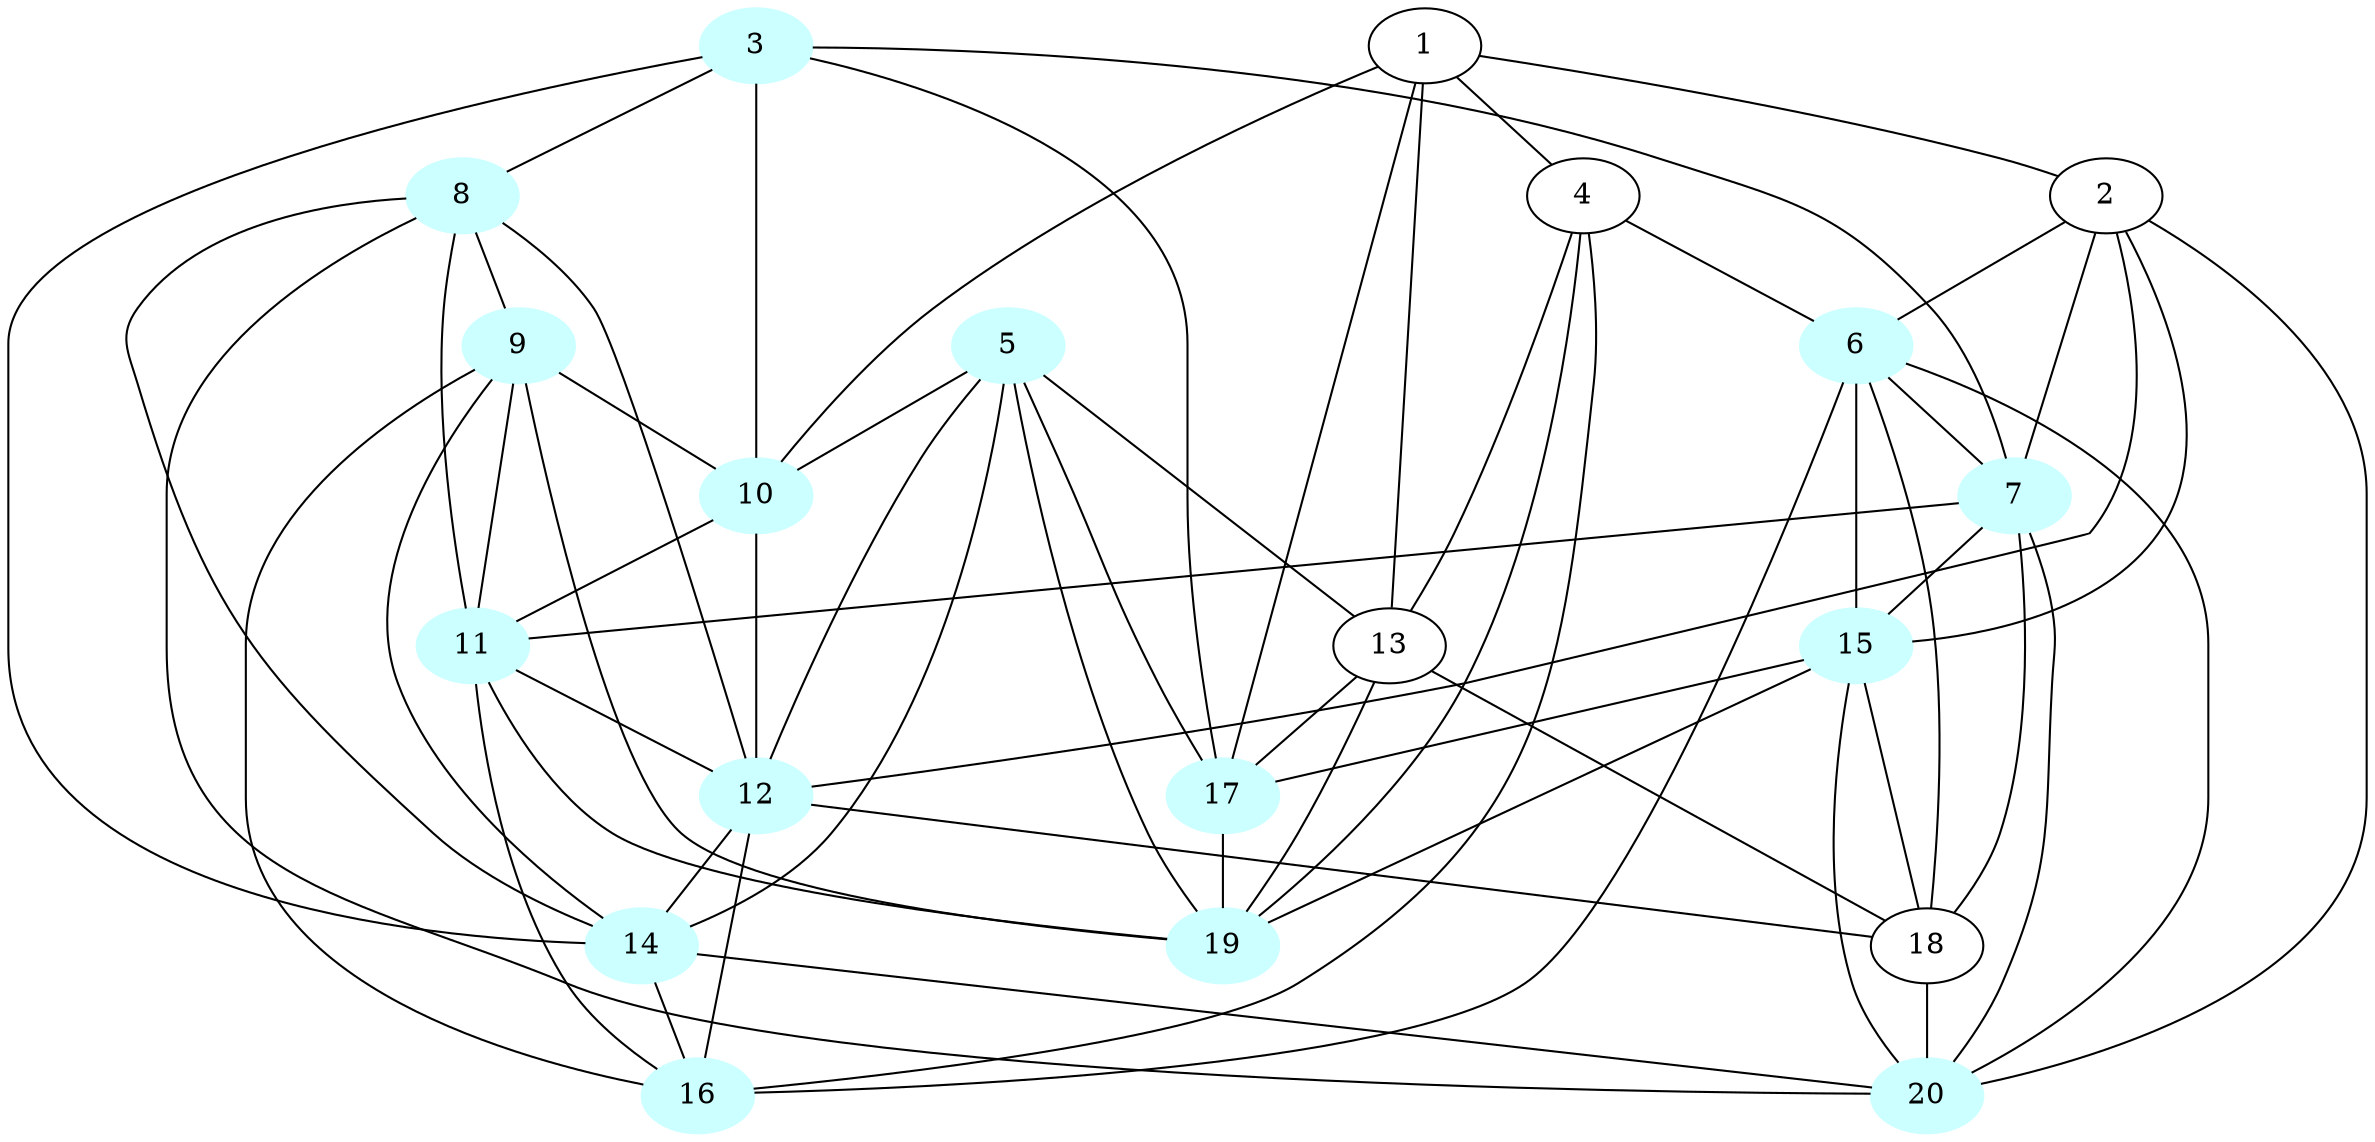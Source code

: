 graph G {
    3 [style=filled, color="#CCFFFF"];
    5 [style=filled, color="#CCFFFF"];
    6 [style=filled, color="#CCFFFF"];
    7 [style=filled, color="#CCFFFF"];
    8 [style=filled, color="#CCFFFF"];
    9 [style=filled, color="#CCFFFF"];
    10 [style=filled, color="#CCFFFF"];
    11 [style=filled, color="#CCFFFF"];
    12 [style=filled, color="#CCFFFF"];
    14 [style=filled, color="#CCFFFF"];
    15 [style=filled, color="#CCFFFF"];
    16 [style=filled, color="#CCFFFF"];
    17 [style=filled, color="#CCFFFF"];
    19 [style=filled, color="#CCFFFF"];
    20 [style=filled, color="#CCFFFF"];
    1 -- 2 [len= 2]
    1 -- 4 [len= 2]
    1 -- 10 [len= 2]
    1 -- 13 [len= 2]
    1 -- 17 [len= 2]
    2 -- 6 [len= 2]
    2 -- 7 [len= 2]
    2 -- 12 [len= 2]
    2 -- 15 [len= 2]
    2 -- 20 [len= 2]
    3 -- 7 [len= 2]
    3 -- 8 [len= 2]
    3 -- 10 [len= 2]
    3 -- 14 [len= 2]
    3 -- 17 [len= 2]
    4 -- 6 [len= 2]
    4 -- 13 [len= 2]
    4 -- 16 [len= 2]
    4 -- 19 [len= 2]
    5 -- 10 [len= 2]
    5 -- 12 [len= 2]
    5 -- 13 [len= 2]
    5 -- 14 [len= 2]
    5 -- 17 [len= 2]
    5 -- 19 [len= 2]
    6 -- 7 [len= 2]
    6 -- 15 [len= 2]
    6 -- 16 [len= 2]
    6 -- 18 [len= 2]
    6 -- 20 [len= 2]
    7 -- 11 [len= 2]
    7 -- 15 [len= 2]
    7 -- 18 [len= 2]
    7 -- 20 [len= 2]
    8 -- 9 [len= 2]
    8 -- 11 [len= 2]
    8 -- 12 [len= 2]
    8 -- 14 [len= 2]
    8 -- 20 [len= 2]
    9 -- 10 [len= 2]
    9 -- 11 [len= 2]
    9 -- 14 [len= 2]
    9 -- 16 [len= 2]
    9 -- 19 [len= 2]
    10 -- 11 [len= 2]
    10 -- 12 [len= 2]
    11 -- 12 [len= 2]
    11 -- 16 [len= 2]
    11 -- 19 [len= 2]
    12 -- 14 [len= 2]
    12 -- 16 [len= 2]
    12 -- 18 [len= 2]
    13 -- 17 [len= 2]
    13 -- 18 [len= 2]
    13 -- 19 [len= 2]
    14 -- 16 [len= 2]
    14 -- 20 [len= 2]
    15 -- 17 [len= 2]
    15 -- 18 [len= 2]
    15 -- 19 [len= 2]
    15 -- 20 [len= 2]
    17 -- 19 [len= 2]
    18 -- 20 [len= 2]
}
